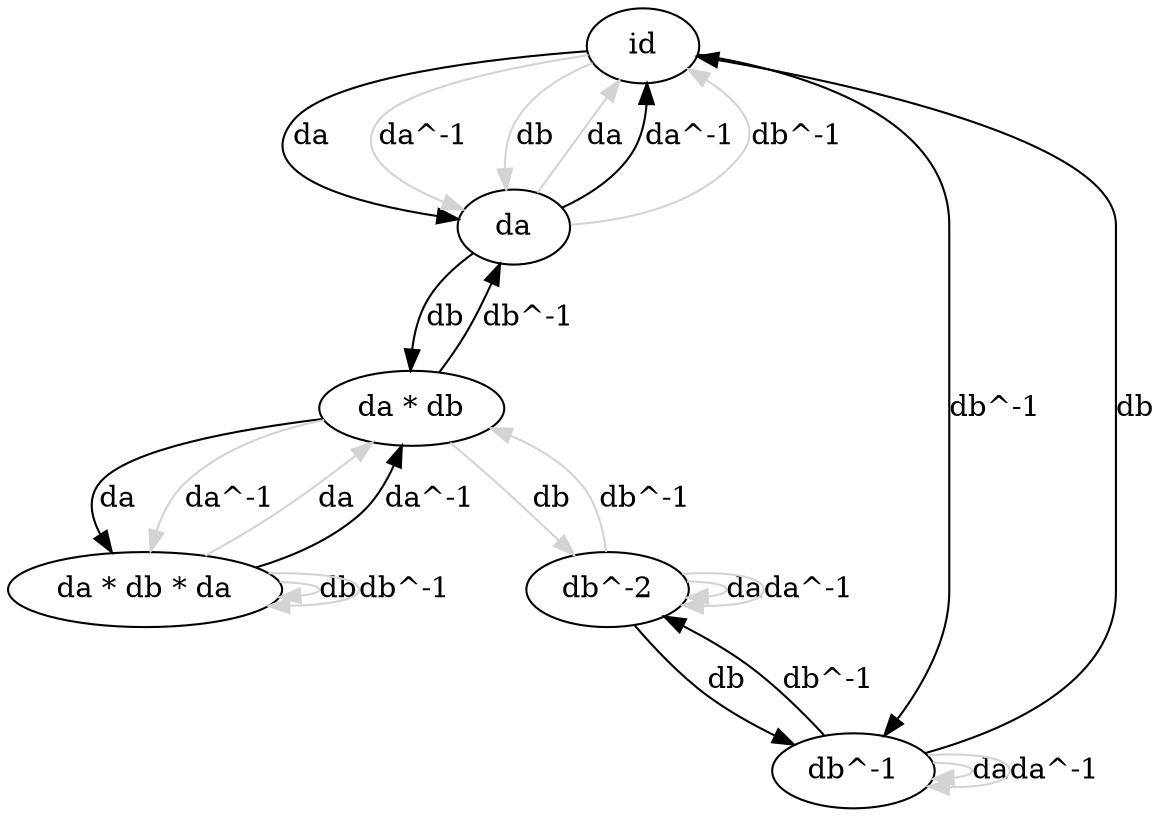 digraph G {
v_1 [ label = "id" ];
v_2 [ label = "da" ];
v_3 [ label = "da * db" ];
v_4 [ label = "da * db * da" ];
v_5 [ label = "db^-2" ];
v_6 [ label = "db^-1" ];
v_1 -> v_2 [ label = "da" ];
v_1 -> v_2 [ color=lightgray, label = "da^-1" ];
v_1 -> v_2 [ color=lightgray, label = "db" ];
v_1 -> v_6 [ label = "db^-1" ];
v_2 -> v_1 [ color=lightgray, label = "da" ];
v_2 -> v_1 [ label = "da^-1" ];
v_2 -> v_1 [ color=lightgray, label = "db^-1" ];
v_2 -> v_3 [ label = "db" ];
v_3 -> v_2 [ label = "db^-1" ];
v_3 -> v_4 [ label = "da" ];
v_3 -> v_4 [ color=lightgray, label = "da^-1" ];
v_3 -> v_5 [ color=lightgray, label = "db" ];
v_4 -> v_3 [ color=lightgray, label = "da" ];
v_4 -> v_3 [ label = "da^-1" ];
v_4 -> v_4 [ color=lightgray, label = "db" ];
v_4 -> v_4 [ color=lightgray, label = "db^-1" ];
v_5 -> v_3 [ color=lightgray, label = "db^-1" ];
v_5 -> v_5 [ color=lightgray, label = "da" ];
v_5 -> v_5 [ color=lightgray, label = "da^-1" ];
v_5 -> v_6 [ label = "db" ];
v_6 -> v_1 [ label = "db" ];
v_6 -> v_5 [ label = "db^-1" ];
v_6 -> v_6 [ color=lightgray, label = "da" ];
v_6 -> v_6 [ color=lightgray, label = "da^-1" ];
}
